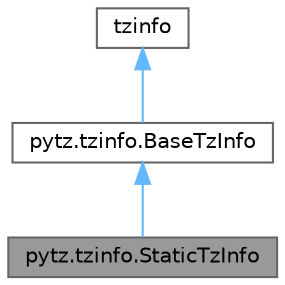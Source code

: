 digraph "pytz.tzinfo.StaticTzInfo"
{
 // LATEX_PDF_SIZE
  bgcolor="transparent";
  edge [fontname=Helvetica,fontsize=10,labelfontname=Helvetica,labelfontsize=10];
  node [fontname=Helvetica,fontsize=10,shape=box,height=0.2,width=0.4];
  Node1 [id="Node000001",label="pytz.tzinfo.StaticTzInfo",height=0.2,width=0.4,color="gray40", fillcolor="grey60", style="filled", fontcolor="black",tooltip=" "];
  Node2 -> Node1 [id="edge3_Node000001_Node000002",dir="back",color="steelblue1",style="solid",tooltip=" "];
  Node2 [id="Node000002",label="pytz.tzinfo.BaseTzInfo",height=0.2,width=0.4,color="gray40", fillcolor="white", style="filled",URL="$classpytz_1_1tzinfo_1_1BaseTzInfo.html",tooltip=" "];
  Node3 -> Node2 [id="edge4_Node000002_Node000003",dir="back",color="steelblue1",style="solid",tooltip=" "];
  Node3 [id="Node000003",label="tzinfo",height=0.2,width=0.4,color="gray40", fillcolor="white", style="filled",tooltip=" "];
}
